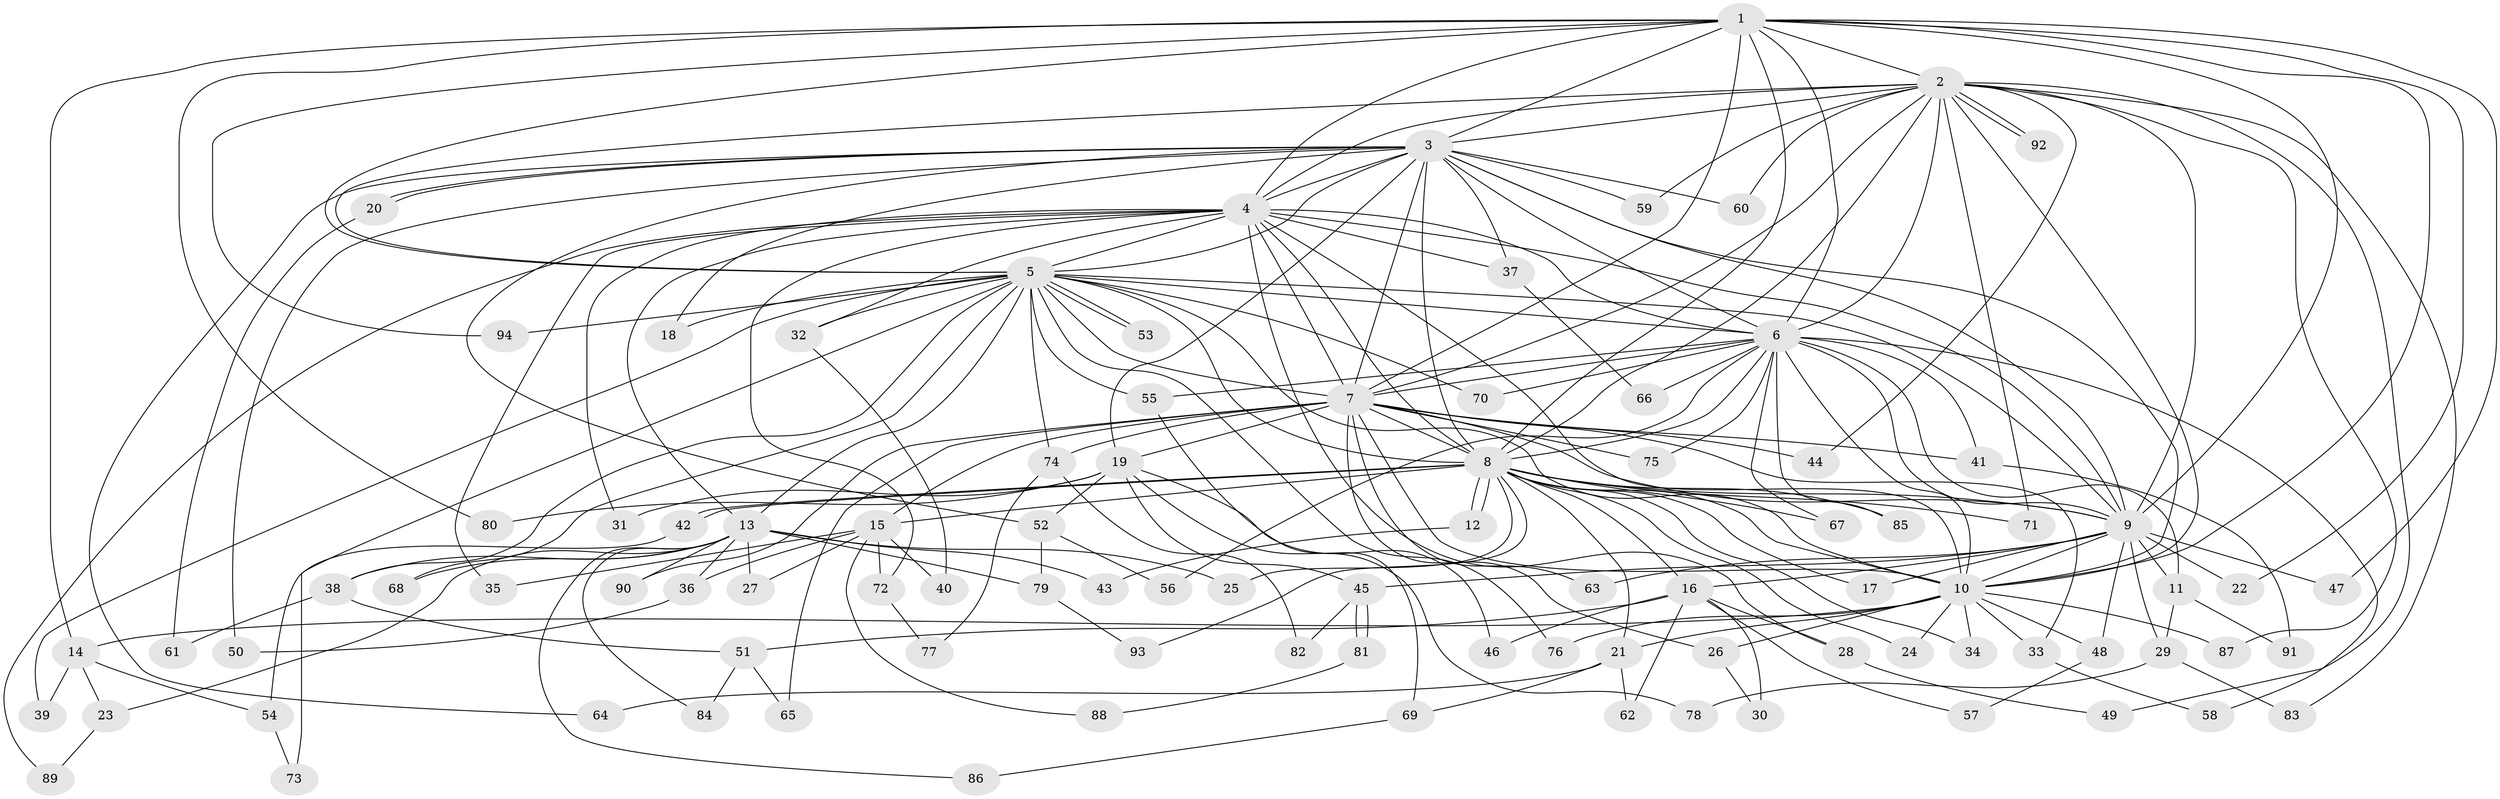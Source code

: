 // Generated by graph-tools (version 1.1) at 2025/14/03/09/25 04:14:04]
// undirected, 94 vertices, 213 edges
graph export_dot {
graph [start="1"]
  node [color=gray90,style=filled];
  1;
  2;
  3;
  4;
  5;
  6;
  7;
  8;
  9;
  10;
  11;
  12;
  13;
  14;
  15;
  16;
  17;
  18;
  19;
  20;
  21;
  22;
  23;
  24;
  25;
  26;
  27;
  28;
  29;
  30;
  31;
  32;
  33;
  34;
  35;
  36;
  37;
  38;
  39;
  40;
  41;
  42;
  43;
  44;
  45;
  46;
  47;
  48;
  49;
  50;
  51;
  52;
  53;
  54;
  55;
  56;
  57;
  58;
  59;
  60;
  61;
  62;
  63;
  64;
  65;
  66;
  67;
  68;
  69;
  70;
  71;
  72;
  73;
  74;
  75;
  76;
  77;
  78;
  79;
  80;
  81;
  82;
  83;
  84;
  85;
  86;
  87;
  88;
  89;
  90;
  91;
  92;
  93;
  94;
  1 -- 2;
  1 -- 3;
  1 -- 4;
  1 -- 5;
  1 -- 6;
  1 -- 7;
  1 -- 8;
  1 -- 9;
  1 -- 10;
  1 -- 14;
  1 -- 22;
  1 -- 47;
  1 -- 80;
  1 -- 94;
  2 -- 3;
  2 -- 4;
  2 -- 5;
  2 -- 6;
  2 -- 7;
  2 -- 8;
  2 -- 9;
  2 -- 10;
  2 -- 44;
  2 -- 49;
  2 -- 59;
  2 -- 60;
  2 -- 71;
  2 -- 83;
  2 -- 87;
  2 -- 92;
  2 -- 92;
  3 -- 4;
  3 -- 5;
  3 -- 6;
  3 -- 7;
  3 -- 8;
  3 -- 9;
  3 -- 10;
  3 -- 18;
  3 -- 19;
  3 -- 20;
  3 -- 20;
  3 -- 37;
  3 -- 50;
  3 -- 52;
  3 -- 59;
  3 -- 60;
  3 -- 64;
  4 -- 5;
  4 -- 6;
  4 -- 7;
  4 -- 8;
  4 -- 9;
  4 -- 10;
  4 -- 13;
  4 -- 28;
  4 -- 31;
  4 -- 32;
  4 -- 35;
  4 -- 37;
  4 -- 72;
  4 -- 89;
  5 -- 6;
  5 -- 7;
  5 -- 8;
  5 -- 9;
  5 -- 10;
  5 -- 13;
  5 -- 18;
  5 -- 32;
  5 -- 38;
  5 -- 39;
  5 -- 53;
  5 -- 53;
  5 -- 55;
  5 -- 68;
  5 -- 70;
  5 -- 73;
  5 -- 74;
  5 -- 76;
  5 -- 94;
  6 -- 7;
  6 -- 8;
  6 -- 9;
  6 -- 10;
  6 -- 11;
  6 -- 41;
  6 -- 55;
  6 -- 56;
  6 -- 58;
  6 -- 66;
  6 -- 67;
  6 -- 70;
  6 -- 75;
  6 -- 85;
  7 -- 8;
  7 -- 9;
  7 -- 10;
  7 -- 15;
  7 -- 19;
  7 -- 26;
  7 -- 33;
  7 -- 41;
  7 -- 44;
  7 -- 63;
  7 -- 65;
  7 -- 74;
  7 -- 75;
  7 -- 90;
  8 -- 9;
  8 -- 10;
  8 -- 12;
  8 -- 12;
  8 -- 15;
  8 -- 16;
  8 -- 17;
  8 -- 21;
  8 -- 24;
  8 -- 25;
  8 -- 34;
  8 -- 42;
  8 -- 42;
  8 -- 67;
  8 -- 71;
  8 -- 85;
  8 -- 93;
  9 -- 10;
  9 -- 11;
  9 -- 16;
  9 -- 17;
  9 -- 22;
  9 -- 29;
  9 -- 45;
  9 -- 47;
  9 -- 48;
  9 -- 63;
  10 -- 14;
  10 -- 21;
  10 -- 24;
  10 -- 26;
  10 -- 33;
  10 -- 34;
  10 -- 48;
  10 -- 76;
  10 -- 87;
  11 -- 29;
  11 -- 91;
  12 -- 43;
  13 -- 23;
  13 -- 25;
  13 -- 27;
  13 -- 36;
  13 -- 38;
  13 -- 43;
  13 -- 68;
  13 -- 79;
  13 -- 84;
  13 -- 86;
  13 -- 90;
  14 -- 23;
  14 -- 39;
  14 -- 54;
  15 -- 27;
  15 -- 35;
  15 -- 36;
  15 -- 40;
  15 -- 72;
  15 -- 88;
  16 -- 28;
  16 -- 30;
  16 -- 46;
  16 -- 51;
  16 -- 57;
  16 -- 62;
  19 -- 31;
  19 -- 45;
  19 -- 46;
  19 -- 52;
  19 -- 78;
  19 -- 80;
  20 -- 61;
  21 -- 62;
  21 -- 64;
  21 -- 69;
  23 -- 89;
  26 -- 30;
  28 -- 49;
  29 -- 78;
  29 -- 83;
  32 -- 40;
  33 -- 58;
  36 -- 50;
  37 -- 66;
  38 -- 51;
  38 -- 61;
  41 -- 91;
  42 -- 54;
  45 -- 81;
  45 -- 81;
  45 -- 82;
  48 -- 57;
  51 -- 65;
  51 -- 84;
  52 -- 56;
  52 -- 79;
  54 -- 73;
  55 -- 69;
  69 -- 86;
  72 -- 77;
  74 -- 77;
  74 -- 82;
  79 -- 93;
  81 -- 88;
}
